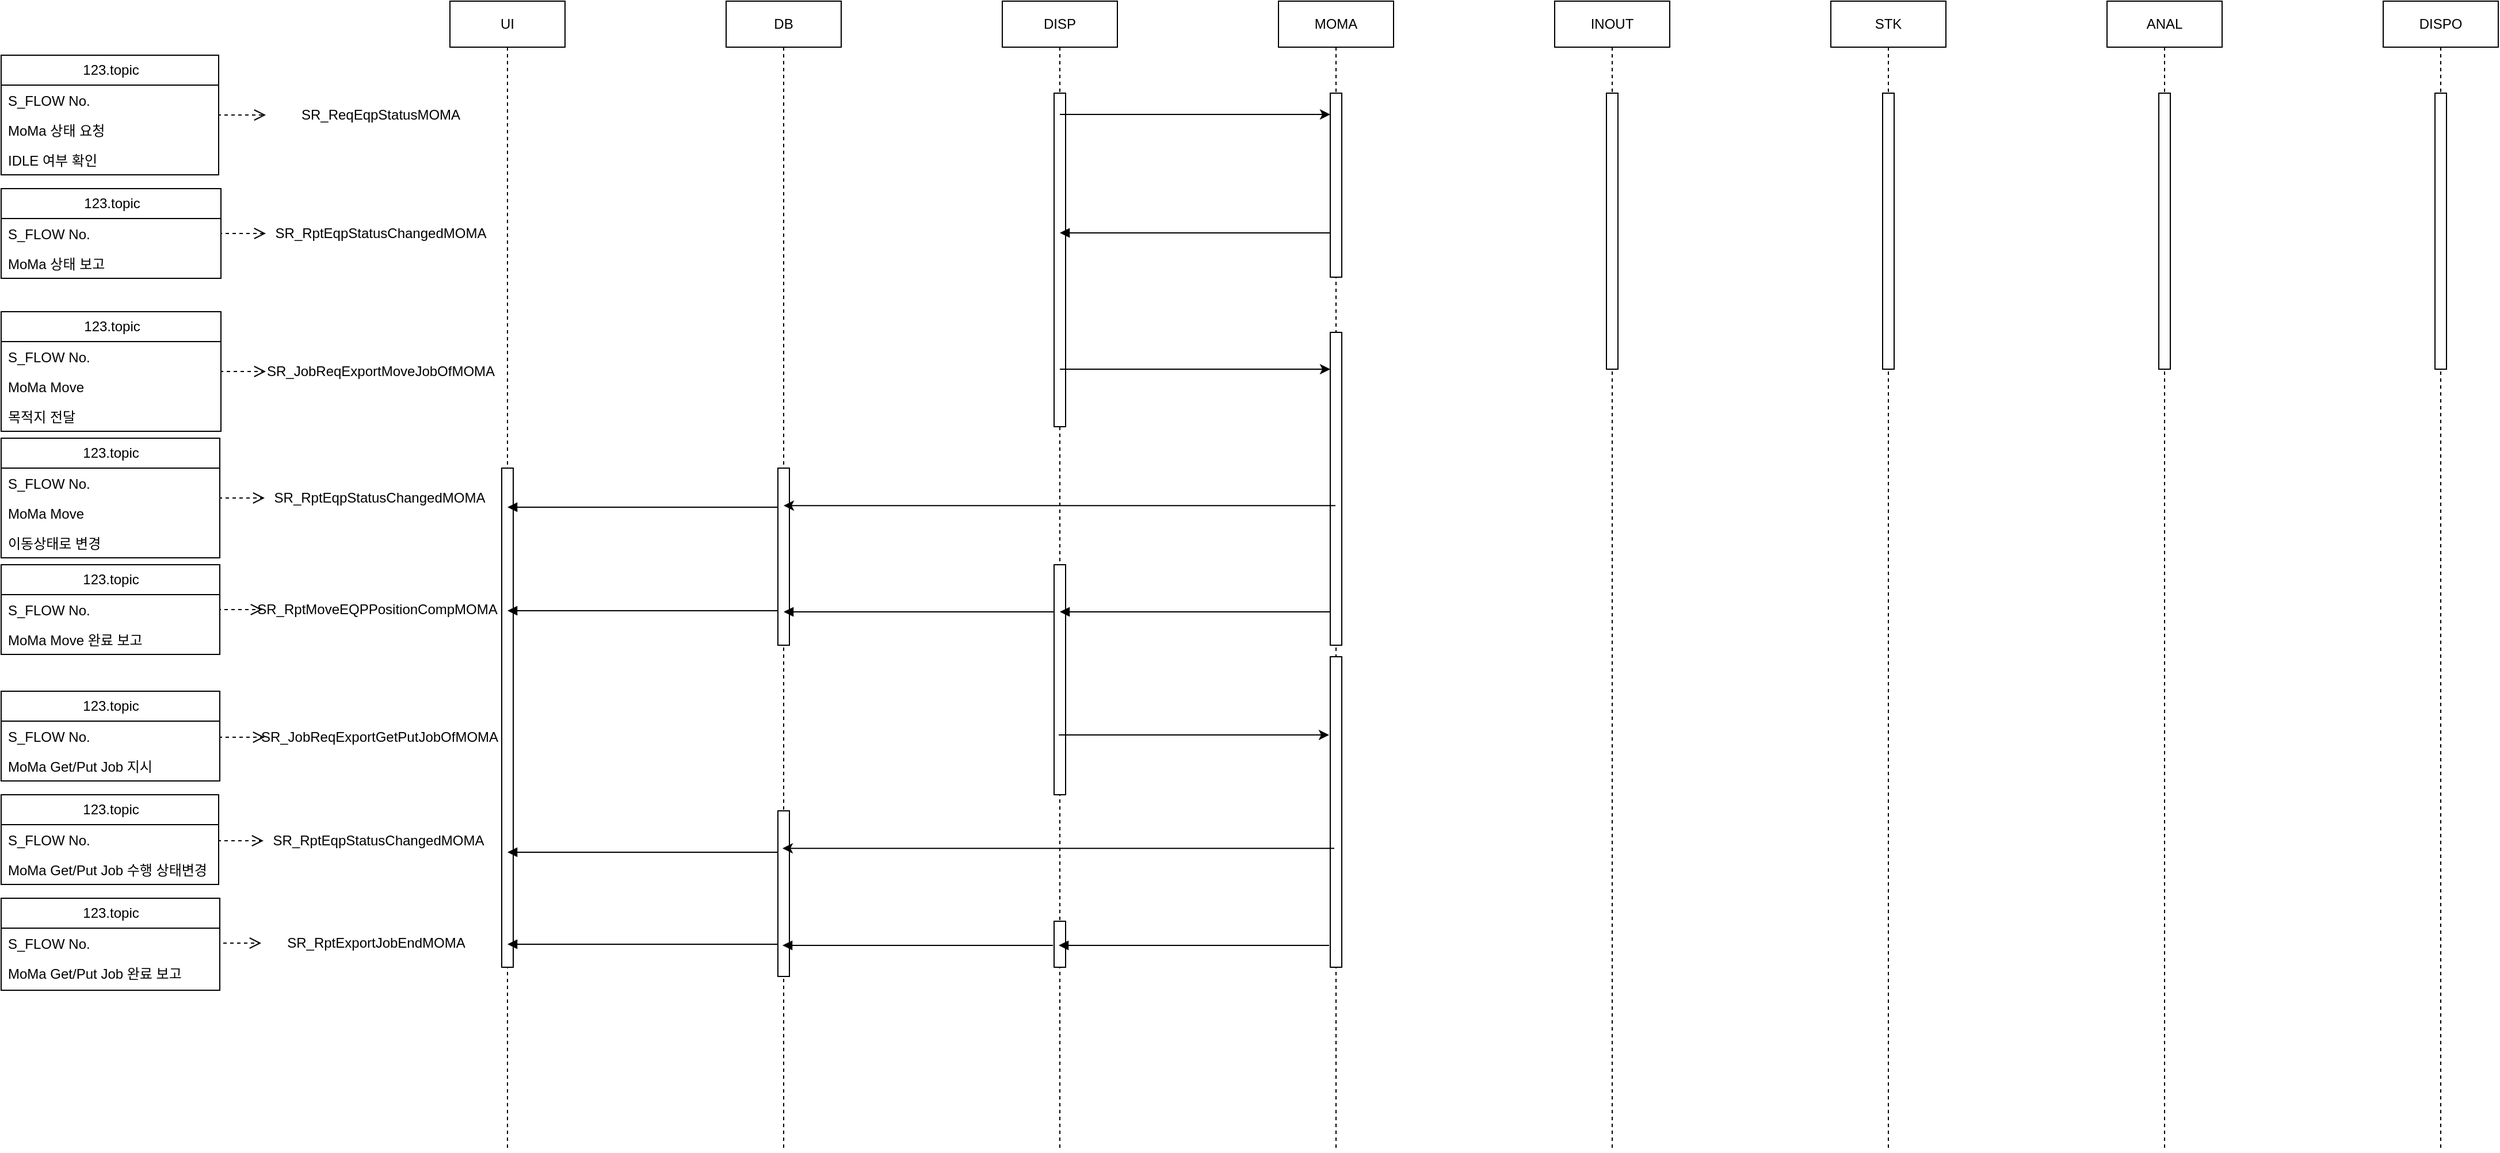 <mxfile version="24.7.5">
  <diagram name="Page-1" id="2YBvvXClWsGukQMizWep">
    <mxGraphModel dx="3326" dy="1707" grid="1" gridSize="10" guides="1" tooltips="1" connect="1" arrows="1" fold="1" page="1" pageScale="1" pageWidth="850" pageHeight="1100" math="0" shadow="0">
      <root>
        <mxCell id="0" />
        <mxCell id="1" parent="0" />
        <mxCell id="aM9ryv3xv72pqoxQDRHE-5" value="DISP" style="shape=umlLifeline;perimeter=lifelinePerimeter;whiteSpace=wrap;html=1;container=0;dropTarget=0;collapsible=0;recursiveResize=0;outlineConnect=0;portConstraint=eastwest;newEdgeStyle={&quot;edgeStyle&quot;:&quot;elbowEdgeStyle&quot;,&quot;elbow&quot;:&quot;vertical&quot;,&quot;curved&quot;:0,&quot;rounded&quot;:0};" parent="1" vertex="1">
          <mxGeometry x="480" y="40" width="100" height="1000" as="geometry" />
        </mxCell>
        <mxCell id="aM9ryv3xv72pqoxQDRHE-6" value="" style="html=1;points=[];perimeter=orthogonalPerimeter;outlineConnect=0;targetShapes=umlLifeline;portConstraint=eastwest;newEdgeStyle={&quot;edgeStyle&quot;:&quot;elbowEdgeStyle&quot;,&quot;elbow&quot;:&quot;vertical&quot;,&quot;curved&quot;:0,&quot;rounded&quot;:0};" parent="aM9ryv3xv72pqoxQDRHE-5" vertex="1">
          <mxGeometry x="45" y="80" width="10" height="290" as="geometry" />
        </mxCell>
        <mxCell id="ujF5hDONK4QvQOdoY59D-54" value="" style="html=1;points=[];perimeter=orthogonalPerimeter;outlineConnect=0;targetShapes=umlLifeline;portConstraint=eastwest;newEdgeStyle={&quot;edgeStyle&quot;:&quot;elbowEdgeStyle&quot;,&quot;elbow&quot;:&quot;vertical&quot;,&quot;curved&quot;:0,&quot;rounded&quot;:0};" vertex="1" parent="aM9ryv3xv72pqoxQDRHE-5">
          <mxGeometry x="45" y="490" width="10" height="200" as="geometry" />
        </mxCell>
        <mxCell id="ujF5hDONK4QvQOdoY59D-79" value="" style="html=1;points=[];perimeter=orthogonalPerimeter;outlineConnect=0;targetShapes=umlLifeline;portConstraint=eastwest;newEdgeStyle={&quot;edgeStyle&quot;:&quot;elbowEdgeStyle&quot;,&quot;elbow&quot;:&quot;vertical&quot;,&quot;curved&quot;:0,&quot;rounded&quot;:0};" vertex="1" parent="aM9ryv3xv72pqoxQDRHE-5">
          <mxGeometry x="45" y="800" width="10" height="40" as="geometry" />
        </mxCell>
        <mxCell id="aM9ryv3xv72pqoxQDRHE-9" value="" style="html=1;verticalAlign=bottom;endArrow=block;edgeStyle=elbowEdgeStyle;elbow=vertical;curved=0;rounded=0;" parent="1" edge="1">
          <mxGeometry relative="1" as="geometry">
            <mxPoint x="615" y="241.5" as="sourcePoint" />
            <Array as="points">
              <mxPoint x="765" y="241.5" />
              <mxPoint x="225" y="211.5" />
            </Array>
            <mxPoint x="530.0" y="241.5" as="targetPoint" />
          </mxGeometry>
        </mxCell>
        <mxCell id="aM9ryv3xv72pqoxQDRHE-10" value="" style="html=1;verticalAlign=bottom;endArrow=open;dashed=1;endSize=8;edgeStyle=elbowEdgeStyle;elbow=vertical;curved=0;rounded=0;exitX=1;exitY=0.5;exitDx=0;exitDy=0;entryX=0;entryY=0.5;entryDx=0;entryDy=0;" parent="1" source="waDdo1ReHaSD5onR8WHH-42" target="waDdo1ReHaSD5onR8WHH-10" edge="1">
          <mxGeometry relative="1" as="geometry">
            <mxPoint x="-193" y="139" as="targetPoint" />
            <Array as="points">
              <mxPoint x="-123" y="139" />
            </Array>
            <mxPoint x="32.0" y="450" as="sourcePoint" />
          </mxGeometry>
        </mxCell>
        <mxCell id="waDdo1ReHaSD5onR8WHH-10" value="SR_ReqEqpStatusMOMA" style="text;html=1;align=center;verticalAlign=middle;whiteSpace=wrap;rounded=0;" parent="1" vertex="1">
          <mxGeometry x="-160" y="124" width="200" height="30" as="geometry" />
        </mxCell>
        <mxCell id="waDdo1ReHaSD5onR8WHH-11" value="DB" style="shape=umlLifeline;perimeter=lifelinePerimeter;whiteSpace=wrap;html=1;container=0;dropTarget=0;collapsible=0;recursiveResize=0;outlineConnect=0;portConstraint=eastwest;newEdgeStyle={&quot;edgeStyle&quot;:&quot;elbowEdgeStyle&quot;,&quot;elbow&quot;:&quot;vertical&quot;,&quot;curved&quot;:0,&quot;rounded&quot;:0};" parent="1" vertex="1">
          <mxGeometry x="240" y="40" width="100" height="1000" as="geometry" />
        </mxCell>
        <mxCell id="waDdo1ReHaSD5onR8WHH-12" value="" style="html=1;points=[];perimeter=orthogonalPerimeter;outlineConnect=0;targetShapes=umlLifeline;portConstraint=eastwest;newEdgeStyle={&quot;edgeStyle&quot;:&quot;elbowEdgeStyle&quot;,&quot;elbow&quot;:&quot;vertical&quot;,&quot;curved&quot;:0,&quot;rounded&quot;:0};" parent="waDdo1ReHaSD5onR8WHH-11" vertex="1">
          <mxGeometry x="45" y="406" width="10" height="154" as="geometry" />
        </mxCell>
        <mxCell id="ujF5hDONK4QvQOdoY59D-56" value="" style="html=1;points=[];perimeter=orthogonalPerimeter;outlineConnect=0;targetShapes=umlLifeline;portConstraint=eastwest;newEdgeStyle={&quot;edgeStyle&quot;:&quot;elbowEdgeStyle&quot;,&quot;elbow&quot;:&quot;vertical&quot;,&quot;curved&quot;:0,&quot;rounded&quot;:0};" vertex="1" parent="waDdo1ReHaSD5onR8WHH-11">
          <mxGeometry x="45" y="704" width="10" height="144" as="geometry" />
        </mxCell>
        <mxCell id="waDdo1ReHaSD5onR8WHH-13" value="UI" style="shape=umlLifeline;perimeter=lifelinePerimeter;whiteSpace=wrap;html=1;container=0;dropTarget=0;collapsible=0;recursiveResize=0;outlineConnect=0;portConstraint=eastwest;newEdgeStyle={&quot;edgeStyle&quot;:&quot;elbowEdgeStyle&quot;,&quot;elbow&quot;:&quot;vertical&quot;,&quot;curved&quot;:0,&quot;rounded&quot;:0};" parent="1" vertex="1">
          <mxGeometry y="40" width="100" height="1000" as="geometry" />
        </mxCell>
        <mxCell id="waDdo1ReHaSD5onR8WHH-14" value="" style="html=1;points=[];perimeter=orthogonalPerimeter;outlineConnect=0;targetShapes=umlLifeline;portConstraint=eastwest;newEdgeStyle={&quot;edgeStyle&quot;:&quot;elbowEdgeStyle&quot;,&quot;elbow&quot;:&quot;vertical&quot;,&quot;curved&quot;:0,&quot;rounded&quot;:0};" parent="waDdo1ReHaSD5onR8WHH-13" vertex="1">
          <mxGeometry x="45" y="406" width="10" height="434" as="geometry" />
        </mxCell>
        <mxCell id="waDdo1ReHaSD5onR8WHH-15" value="MOMA" style="shape=umlLifeline;perimeter=lifelinePerimeter;whiteSpace=wrap;html=1;container=0;dropTarget=0;collapsible=0;recursiveResize=0;outlineConnect=0;portConstraint=eastwest;newEdgeStyle={&quot;edgeStyle&quot;:&quot;elbowEdgeStyle&quot;,&quot;elbow&quot;:&quot;vertical&quot;,&quot;curved&quot;:0,&quot;rounded&quot;:0};" parent="1" vertex="1">
          <mxGeometry x="720" y="40" width="100" height="1000" as="geometry" />
        </mxCell>
        <mxCell id="waDdo1ReHaSD5onR8WHH-16" value="" style="html=1;points=[];perimeter=orthogonalPerimeter;outlineConnect=0;targetShapes=umlLifeline;portConstraint=eastwest;newEdgeStyle={&quot;edgeStyle&quot;:&quot;elbowEdgeStyle&quot;,&quot;elbow&quot;:&quot;vertical&quot;,&quot;curved&quot;:0,&quot;rounded&quot;:0};" parent="waDdo1ReHaSD5onR8WHH-15" vertex="1">
          <mxGeometry x="45" y="80" width="10" height="160" as="geometry" />
        </mxCell>
        <mxCell id="ujF5hDONK4QvQOdoY59D-43" value="" style="html=1;points=[];perimeter=orthogonalPerimeter;outlineConnect=0;targetShapes=umlLifeline;portConstraint=eastwest;newEdgeStyle={&quot;edgeStyle&quot;:&quot;elbowEdgeStyle&quot;,&quot;elbow&quot;:&quot;vertical&quot;,&quot;curved&quot;:0,&quot;rounded&quot;:0};" vertex="1" parent="waDdo1ReHaSD5onR8WHH-15">
          <mxGeometry x="45" y="288" width="10" height="272" as="geometry" />
        </mxCell>
        <mxCell id="ujF5hDONK4QvQOdoY59D-55" value="" style="html=1;points=[];perimeter=orthogonalPerimeter;outlineConnect=0;targetShapes=umlLifeline;portConstraint=eastwest;newEdgeStyle={&quot;edgeStyle&quot;:&quot;elbowEdgeStyle&quot;,&quot;elbow&quot;:&quot;vertical&quot;,&quot;curved&quot;:0,&quot;rounded&quot;:0};" vertex="1" parent="waDdo1ReHaSD5onR8WHH-15">
          <mxGeometry x="45" y="570" width="10" height="270" as="geometry" />
        </mxCell>
        <mxCell id="waDdo1ReHaSD5onR8WHH-17" value="ANAL" style="shape=umlLifeline;perimeter=lifelinePerimeter;whiteSpace=wrap;html=1;container=0;dropTarget=0;collapsible=0;recursiveResize=0;outlineConnect=0;portConstraint=eastwest;newEdgeStyle={&quot;edgeStyle&quot;:&quot;elbowEdgeStyle&quot;,&quot;elbow&quot;:&quot;vertical&quot;,&quot;curved&quot;:0,&quot;rounded&quot;:0};" parent="1" vertex="1">
          <mxGeometry x="1440" y="40" width="100" height="1000" as="geometry" />
        </mxCell>
        <mxCell id="waDdo1ReHaSD5onR8WHH-18" value="" style="html=1;points=[];perimeter=orthogonalPerimeter;outlineConnect=0;targetShapes=umlLifeline;portConstraint=eastwest;newEdgeStyle={&quot;edgeStyle&quot;:&quot;elbowEdgeStyle&quot;,&quot;elbow&quot;:&quot;vertical&quot;,&quot;curved&quot;:0,&quot;rounded&quot;:0};" parent="waDdo1ReHaSD5onR8WHH-17" vertex="1">
          <mxGeometry x="45" y="80" width="10" height="240" as="geometry" />
        </mxCell>
        <mxCell id="waDdo1ReHaSD5onR8WHH-19" value="STK" style="shape=umlLifeline;perimeter=lifelinePerimeter;whiteSpace=wrap;html=1;container=0;dropTarget=0;collapsible=0;recursiveResize=0;outlineConnect=0;portConstraint=eastwest;newEdgeStyle={&quot;edgeStyle&quot;:&quot;elbowEdgeStyle&quot;,&quot;elbow&quot;:&quot;vertical&quot;,&quot;curved&quot;:0,&quot;rounded&quot;:0};" parent="1" vertex="1">
          <mxGeometry x="1200" y="40" width="100" height="1000" as="geometry" />
        </mxCell>
        <mxCell id="waDdo1ReHaSD5onR8WHH-20" value="" style="html=1;points=[];perimeter=orthogonalPerimeter;outlineConnect=0;targetShapes=umlLifeline;portConstraint=eastwest;newEdgeStyle={&quot;edgeStyle&quot;:&quot;elbowEdgeStyle&quot;,&quot;elbow&quot;:&quot;vertical&quot;,&quot;curved&quot;:0,&quot;rounded&quot;:0};" parent="waDdo1ReHaSD5onR8WHH-19" vertex="1">
          <mxGeometry x="45" y="80" width="10" height="240" as="geometry" />
        </mxCell>
        <mxCell id="waDdo1ReHaSD5onR8WHH-21" value="INOUT" style="shape=umlLifeline;perimeter=lifelinePerimeter;whiteSpace=wrap;html=1;container=0;dropTarget=0;collapsible=0;recursiveResize=0;outlineConnect=0;portConstraint=eastwest;newEdgeStyle={&quot;edgeStyle&quot;:&quot;elbowEdgeStyle&quot;,&quot;elbow&quot;:&quot;vertical&quot;,&quot;curved&quot;:0,&quot;rounded&quot;:0};" parent="1" vertex="1">
          <mxGeometry x="960" y="40" width="100" height="1000" as="geometry" />
        </mxCell>
        <mxCell id="waDdo1ReHaSD5onR8WHH-22" value="" style="html=1;points=[];perimeter=orthogonalPerimeter;outlineConnect=0;targetShapes=umlLifeline;portConstraint=eastwest;newEdgeStyle={&quot;edgeStyle&quot;:&quot;elbowEdgeStyle&quot;,&quot;elbow&quot;:&quot;vertical&quot;,&quot;curved&quot;:0,&quot;rounded&quot;:0};" parent="waDdo1ReHaSD5onR8WHH-21" vertex="1">
          <mxGeometry x="45" y="80" width="10" height="240" as="geometry" />
        </mxCell>
        <mxCell id="waDdo1ReHaSD5onR8WHH-40" value="123.topic" style="swimlane;fontStyle=0;childLayout=stackLayout;horizontal=1;startSize=26;fillColor=none;horizontalStack=0;resizeParent=1;resizeParentMax=0;resizeLast=0;collapsible=1;marginBottom=0;html=1;" parent="1" vertex="1">
          <mxGeometry x="-390" y="87" width="189" height="104" as="geometry">
            <mxRectangle x="-290" y="87" width="60" height="30" as="alternateBounds" />
          </mxGeometry>
        </mxCell>
        <mxCell id="waDdo1ReHaSD5onR8WHH-41" value="S_FLOW No." style="text;strokeColor=none;fillColor=none;align=left;verticalAlign=top;spacingLeft=4;spacingRight=4;overflow=hidden;rotatable=0;points=[[0,0.5],[1,0.5]];portConstraint=eastwest;whiteSpace=wrap;html=1;" parent="waDdo1ReHaSD5onR8WHH-40" vertex="1">
          <mxGeometry y="26" width="189" height="26" as="geometry" />
        </mxCell>
        <mxCell id="waDdo1ReHaSD5onR8WHH-42" value="MoMa 상태 요청" style="text;strokeColor=none;fillColor=none;align=left;verticalAlign=top;spacingLeft=4;spacingRight=4;overflow=hidden;rotatable=0;points=[[0,0.5],[1,0.5]];portConstraint=eastwest;whiteSpace=wrap;html=1;" parent="waDdo1ReHaSD5onR8WHH-40" vertex="1">
          <mxGeometry y="52" width="189" height="26" as="geometry" />
        </mxCell>
        <mxCell id="waDdo1ReHaSD5onR8WHH-43" value="IDLE 여부 확인" style="text;strokeColor=none;fillColor=none;align=left;verticalAlign=top;spacingLeft=4;spacingRight=4;overflow=hidden;rotatable=0;points=[[0,0.5],[1,0.5]];portConstraint=eastwest;whiteSpace=wrap;html=1;" parent="waDdo1ReHaSD5onR8WHH-40" vertex="1">
          <mxGeometry y="78" width="189" height="26" as="geometry" />
        </mxCell>
        <mxCell id="waDdo1ReHaSD5onR8WHH-44" value="DISPO" style="shape=umlLifeline;perimeter=lifelinePerimeter;whiteSpace=wrap;html=1;container=0;dropTarget=0;collapsible=0;recursiveResize=0;outlineConnect=0;portConstraint=eastwest;newEdgeStyle={&quot;edgeStyle&quot;:&quot;elbowEdgeStyle&quot;,&quot;elbow&quot;:&quot;vertical&quot;,&quot;curved&quot;:0,&quot;rounded&quot;:0};" parent="1" vertex="1">
          <mxGeometry x="1680" y="40" width="100" height="1000" as="geometry" />
        </mxCell>
        <mxCell id="waDdo1ReHaSD5onR8WHH-45" value="" style="html=1;points=[];perimeter=orthogonalPerimeter;outlineConnect=0;targetShapes=umlLifeline;portConstraint=eastwest;newEdgeStyle={&quot;edgeStyle&quot;:&quot;elbowEdgeStyle&quot;,&quot;elbow&quot;:&quot;vertical&quot;,&quot;curved&quot;:0,&quot;rounded&quot;:0};" parent="waDdo1ReHaSD5onR8WHH-44" vertex="1">
          <mxGeometry x="45" y="80" width="10" height="240" as="geometry" />
        </mxCell>
        <mxCell id="ujF5hDONK4QvQOdoY59D-1" value="" style="endArrow=classic;html=1;rounded=0;" edge="1" parent="1">
          <mxGeometry width="50" height="50" relative="1" as="geometry">
            <mxPoint x="530" y="138.5" as="sourcePoint" />
            <mxPoint x="765" y="138.5" as="targetPoint" />
          </mxGeometry>
        </mxCell>
        <mxCell id="ujF5hDONK4QvQOdoY59D-4" value="" style="html=1;verticalAlign=bottom;endArrow=open;dashed=1;endSize=8;edgeStyle=elbowEdgeStyle;elbow=vertical;curved=0;rounded=0;exitX=1;exitY=0.5;exitDx=0;exitDy=0;entryX=0;entryY=0.5;entryDx=0;entryDy=0;" edge="1" source="ujF5hDONK4QvQOdoY59D-8" target="ujF5hDONK4QvQOdoY59D-5" parent="1">
          <mxGeometry relative="1" as="geometry">
            <mxPoint x="242" y="553" as="targetPoint" />
            <Array as="points">
              <mxPoint x="-78" y="242" />
            </Array>
            <mxPoint x="77.0" y="553" as="sourcePoint" />
          </mxGeometry>
        </mxCell>
        <mxCell id="ujF5hDONK4QvQOdoY59D-5" value="SR_RptEqpStatusChangedMOMA" style="text;html=1;align=center;verticalAlign=middle;whiteSpace=wrap;rounded=0;" vertex="1" parent="1">
          <mxGeometry x="-160" y="227" width="200" height="30" as="geometry" />
        </mxCell>
        <mxCell id="ujF5hDONK4QvQOdoY59D-6" value="123.topic" style="swimlane;fontStyle=0;childLayout=stackLayout;horizontal=1;startSize=26;fillColor=none;horizontalStack=0;resizeParent=1;resizeParentMax=0;resizeLast=0;collapsible=1;marginBottom=0;html=1;" vertex="1" parent="1">
          <mxGeometry x="-390" y="203" width="191" height="78" as="geometry">
            <mxRectangle x="-290" y="87" width="60" height="30" as="alternateBounds" />
          </mxGeometry>
        </mxCell>
        <mxCell id="ujF5hDONK4QvQOdoY59D-7" value="S_FLOW No." style="text;strokeColor=none;fillColor=none;align=left;verticalAlign=top;spacingLeft=4;spacingRight=4;overflow=hidden;rotatable=0;points=[[0,0.5],[1,0.5]];portConstraint=eastwest;whiteSpace=wrap;html=1;" vertex="1" parent="ujF5hDONK4QvQOdoY59D-6">
          <mxGeometry y="26" width="191" height="26" as="geometry" />
        </mxCell>
        <mxCell id="ujF5hDONK4QvQOdoY59D-8" value="MoMa 상태 보고" style="text;strokeColor=none;fillColor=none;align=left;verticalAlign=top;spacingLeft=4;spacingRight=4;overflow=hidden;rotatable=0;points=[[0,0.5],[1,0.5]];portConstraint=eastwest;whiteSpace=wrap;html=1;" vertex="1" parent="ujF5hDONK4QvQOdoY59D-6">
          <mxGeometry y="52" width="191" height="26" as="geometry" />
        </mxCell>
        <mxCell id="ujF5hDONK4QvQOdoY59D-30" value="" style="html=1;verticalAlign=bottom;endArrow=open;dashed=1;endSize=8;edgeStyle=elbowEdgeStyle;elbow=vertical;curved=0;rounded=0;exitX=1;exitY=0.5;exitDx=0;exitDy=0;entryX=0;entryY=0.5;entryDx=0;entryDy=0;" edge="1" source="ujF5hDONK4QvQOdoY59D-34" target="ujF5hDONK4QvQOdoY59D-31" parent="1">
          <mxGeometry relative="1" as="geometry">
            <mxPoint x="-191" y="362" as="targetPoint" />
            <Array as="points">
              <mxPoint x="-121" y="362" />
            </Array>
            <mxPoint x="34.0" y="673" as="sourcePoint" />
          </mxGeometry>
        </mxCell>
        <mxCell id="ujF5hDONK4QvQOdoY59D-31" value="SR_JobReqExportMoveJobOfMOMA" style="text;html=1;align=center;verticalAlign=middle;whiteSpace=wrap;rounded=0;" vertex="1" parent="1">
          <mxGeometry x="-160" y="347" width="200" height="30" as="geometry" />
        </mxCell>
        <mxCell id="ujF5hDONK4QvQOdoY59D-32" value="123.topic" style="swimlane;fontStyle=0;childLayout=stackLayout;horizontal=1;startSize=26;fillColor=none;horizontalStack=0;resizeParent=1;resizeParentMax=0;resizeLast=0;collapsible=1;marginBottom=0;html=1;" vertex="1" parent="1">
          <mxGeometry x="-390" y="310" width="191" height="104" as="geometry">
            <mxRectangle x="-290" y="87" width="60" height="30" as="alternateBounds" />
          </mxGeometry>
        </mxCell>
        <mxCell id="ujF5hDONK4QvQOdoY59D-33" value="S_FLOW No." style="text;strokeColor=none;fillColor=none;align=left;verticalAlign=top;spacingLeft=4;spacingRight=4;overflow=hidden;rotatable=0;points=[[0,0.5],[1,0.5]];portConstraint=eastwest;whiteSpace=wrap;html=1;" vertex="1" parent="ujF5hDONK4QvQOdoY59D-32">
          <mxGeometry y="26" width="191" height="26" as="geometry" />
        </mxCell>
        <mxCell id="ujF5hDONK4QvQOdoY59D-34" value="MoMa Move" style="text;strokeColor=none;fillColor=none;align=left;verticalAlign=top;spacingLeft=4;spacingRight=4;overflow=hidden;rotatable=0;points=[[0,0.5],[1,0.5]];portConstraint=eastwest;whiteSpace=wrap;html=1;" vertex="1" parent="ujF5hDONK4QvQOdoY59D-32">
          <mxGeometry y="52" width="191" height="26" as="geometry" />
        </mxCell>
        <mxCell id="ujF5hDONK4QvQOdoY59D-35" value="목적지 전달" style="text;strokeColor=none;fillColor=none;align=left;verticalAlign=top;spacingLeft=4;spacingRight=4;overflow=hidden;rotatable=0;points=[[0,0.5],[1,0.5]];portConstraint=eastwest;whiteSpace=wrap;html=1;" vertex="1" parent="ujF5hDONK4QvQOdoY59D-32">
          <mxGeometry y="78" width="191" height="26" as="geometry" />
        </mxCell>
        <mxCell id="ujF5hDONK4QvQOdoY59D-36" value="" style="html=1;verticalAlign=bottom;endArrow=open;dashed=1;endSize=8;edgeStyle=elbowEdgeStyle;elbow=vertical;curved=0;rounded=0;exitX=1;exitY=0.5;exitDx=0;exitDy=0;entryX=0;entryY=0.5;entryDx=0;entryDy=0;" edge="1" source="ujF5hDONK4QvQOdoY59D-40" target="ujF5hDONK4QvQOdoY59D-37" parent="1">
          <mxGeometry relative="1" as="geometry">
            <mxPoint x="241" y="880" as="targetPoint" />
            <Array as="points">
              <mxPoint x="-79" y="569" />
            </Array>
            <mxPoint x="76.0" y="880" as="sourcePoint" />
          </mxGeometry>
        </mxCell>
        <mxCell id="ujF5hDONK4QvQOdoY59D-37" value="SR_RptMoveEQPPositionCompMOMA" style="text;html=1;align=center;verticalAlign=middle;whiteSpace=wrap;rounded=0;" vertex="1" parent="1">
          <mxGeometry x="-163" y="554" width="200" height="30" as="geometry" />
        </mxCell>
        <mxCell id="ujF5hDONK4QvQOdoY59D-38" value="123.topic" style="swimlane;fontStyle=0;childLayout=stackLayout;horizontal=1;startSize=26;fillColor=none;horizontalStack=0;resizeParent=1;resizeParentMax=0;resizeLast=0;collapsible=1;marginBottom=0;html=1;" vertex="1" parent="1">
          <mxGeometry x="-390" y="530" width="190" height="78" as="geometry">
            <mxRectangle x="-290" y="87" width="60" height="30" as="alternateBounds" />
          </mxGeometry>
        </mxCell>
        <mxCell id="ujF5hDONK4QvQOdoY59D-39" value="S_FLOW No." style="text;strokeColor=none;fillColor=none;align=left;verticalAlign=top;spacingLeft=4;spacingRight=4;overflow=hidden;rotatable=0;points=[[0,0.5],[1,0.5]];portConstraint=eastwest;whiteSpace=wrap;html=1;" vertex="1" parent="ujF5hDONK4QvQOdoY59D-38">
          <mxGeometry y="26" width="190" height="26" as="geometry" />
        </mxCell>
        <mxCell id="ujF5hDONK4QvQOdoY59D-40" value="MoMa Move 완료 보고" style="text;strokeColor=none;fillColor=none;align=left;verticalAlign=top;spacingLeft=4;spacingRight=4;overflow=hidden;rotatable=0;points=[[0,0.5],[1,0.5]];portConstraint=eastwest;whiteSpace=wrap;html=1;" vertex="1" parent="ujF5hDONK4QvQOdoY59D-38">
          <mxGeometry y="52" width="190" height="26" as="geometry" />
        </mxCell>
        <mxCell id="ujF5hDONK4QvQOdoY59D-44" value="" style="html=1;verticalAlign=bottom;endArrow=block;edgeStyle=elbowEdgeStyle;elbow=vertical;curved=0;rounded=0;" edge="1" parent="1">
          <mxGeometry relative="1" as="geometry">
            <mxPoint x="615" y="571" as="sourcePoint" />
            <Array as="points">
              <mxPoint x="765" y="571" />
              <mxPoint x="225" y="541" />
            </Array>
            <mxPoint x="530.0" y="571" as="targetPoint" />
          </mxGeometry>
        </mxCell>
        <mxCell id="ujF5hDONK4QvQOdoY59D-45" value="" style="endArrow=classic;html=1;rounded=0;" edge="1" parent="1">
          <mxGeometry width="50" height="50" relative="1" as="geometry">
            <mxPoint x="530" y="360" as="sourcePoint" />
            <mxPoint x="765" y="360" as="targetPoint" />
          </mxGeometry>
        </mxCell>
        <mxCell id="ujF5hDONK4QvQOdoY59D-46" value="" style="html=1;verticalAlign=bottom;endArrow=block;edgeStyle=elbowEdgeStyle;elbow=vertical;curved=0;rounded=0;" edge="1" parent="1">
          <mxGeometry relative="1" as="geometry">
            <mxPoint x="375" y="571" as="sourcePoint" />
            <Array as="points">
              <mxPoint x="525" y="571" />
              <mxPoint x="-15" y="541" />
            </Array>
            <mxPoint x="290.0" y="571" as="targetPoint" />
          </mxGeometry>
        </mxCell>
        <mxCell id="ujF5hDONK4QvQOdoY59D-47" value="" style="endArrow=classic;html=1;rounded=0;" edge="1" parent="1">
          <mxGeometry width="50" height="50" relative="1" as="geometry">
            <mxPoint x="769.5" y="478.57" as="sourcePoint" />
            <mxPoint x="290" y="478.57" as="targetPoint" />
          </mxGeometry>
        </mxCell>
        <mxCell id="ujF5hDONK4QvQOdoY59D-48" value="" style="html=1;verticalAlign=bottom;endArrow=open;dashed=1;endSize=8;edgeStyle=elbowEdgeStyle;elbow=vertical;curved=0;rounded=0;exitX=1;exitY=0.5;exitDx=0;exitDy=0;entryX=0;entryY=0.5;entryDx=0;entryDy=0;" edge="1" source="ujF5hDONK4QvQOdoY59D-52" target="ujF5hDONK4QvQOdoY59D-49" parent="1">
          <mxGeometry relative="1" as="geometry">
            <mxPoint x="-192" y="472" as="targetPoint" />
            <Array as="points">
              <mxPoint x="-122" y="472" />
            </Array>
            <mxPoint x="33.0" y="783" as="sourcePoint" />
          </mxGeometry>
        </mxCell>
        <mxCell id="ujF5hDONK4QvQOdoY59D-49" value="SR_RptEqpStatusChangedMOMA" style="text;html=1;align=center;verticalAlign=middle;whiteSpace=wrap;rounded=0;" vertex="1" parent="1">
          <mxGeometry x="-161" y="457" width="200" height="30" as="geometry" />
        </mxCell>
        <mxCell id="ujF5hDONK4QvQOdoY59D-50" value="123.topic" style="swimlane;fontStyle=0;childLayout=stackLayout;horizontal=1;startSize=26;fillColor=none;horizontalStack=0;resizeParent=1;resizeParentMax=0;resizeLast=0;collapsible=1;marginBottom=0;html=1;" vertex="1" parent="1">
          <mxGeometry x="-390" y="420" width="190" height="104" as="geometry">
            <mxRectangle x="-290" y="87" width="60" height="30" as="alternateBounds" />
          </mxGeometry>
        </mxCell>
        <mxCell id="ujF5hDONK4QvQOdoY59D-51" value="S_FLOW No." style="text;strokeColor=none;fillColor=none;align=left;verticalAlign=top;spacingLeft=4;spacingRight=4;overflow=hidden;rotatable=0;points=[[0,0.5],[1,0.5]];portConstraint=eastwest;whiteSpace=wrap;html=1;" vertex="1" parent="ujF5hDONK4QvQOdoY59D-50">
          <mxGeometry y="26" width="190" height="26" as="geometry" />
        </mxCell>
        <mxCell id="ujF5hDONK4QvQOdoY59D-52" value="MoMa Move" style="text;strokeColor=none;fillColor=none;align=left;verticalAlign=top;spacingLeft=4;spacingRight=4;overflow=hidden;rotatable=0;points=[[0,0.5],[1,0.5]];portConstraint=eastwest;whiteSpace=wrap;html=1;" vertex="1" parent="ujF5hDONK4QvQOdoY59D-50">
          <mxGeometry y="52" width="190" height="26" as="geometry" />
        </mxCell>
        <mxCell id="ujF5hDONK4QvQOdoY59D-53" value="이동상태로 변경" style="text;strokeColor=none;fillColor=none;align=left;verticalAlign=top;spacingLeft=4;spacingRight=4;overflow=hidden;rotatable=0;points=[[0,0.5],[1,0.5]];portConstraint=eastwest;whiteSpace=wrap;html=1;" vertex="1" parent="ujF5hDONK4QvQOdoY59D-50">
          <mxGeometry y="78" width="190" height="26" as="geometry" />
        </mxCell>
        <mxCell id="ujF5hDONK4QvQOdoY59D-58" value="" style="html=1;verticalAlign=bottom;endArrow=open;dashed=1;endSize=8;edgeStyle=elbowEdgeStyle;elbow=vertical;curved=0;rounded=0;exitX=1;exitY=0.5;exitDx=0;exitDy=0;entryX=0;entryY=0.5;entryDx=0;entryDy=0;" edge="1" source="ujF5hDONK4QvQOdoY59D-62" target="ujF5hDONK4QvQOdoY59D-59" parent="1">
          <mxGeometry relative="1" as="geometry">
            <mxPoint x="-192" y="680" as="targetPoint" />
            <Array as="points">
              <mxPoint x="-122" y="680" />
            </Array>
            <mxPoint x="33.0" y="991" as="sourcePoint" />
          </mxGeometry>
        </mxCell>
        <mxCell id="ujF5hDONK4QvQOdoY59D-59" value="SR_JobReqExportGetPutJobOfMOMA" style="text;html=1;align=center;verticalAlign=middle;whiteSpace=wrap;rounded=0;" vertex="1" parent="1">
          <mxGeometry x="-161" y="665" width="200" height="30" as="geometry" />
        </mxCell>
        <mxCell id="ujF5hDONK4QvQOdoY59D-60" value="123.topic" style="swimlane;fontStyle=0;childLayout=stackLayout;horizontal=1;startSize=26;fillColor=none;horizontalStack=0;resizeParent=1;resizeParentMax=0;resizeLast=0;collapsible=1;marginBottom=0;html=1;" vertex="1" parent="1">
          <mxGeometry x="-390" y="640" width="190" height="78" as="geometry">
            <mxRectangle x="-290" y="87" width="60" height="30" as="alternateBounds" />
          </mxGeometry>
        </mxCell>
        <mxCell id="ujF5hDONK4QvQOdoY59D-61" value="S_FLOW No." style="text;strokeColor=none;fillColor=none;align=left;verticalAlign=top;spacingLeft=4;spacingRight=4;overflow=hidden;rotatable=0;points=[[0,0.5],[1,0.5]];portConstraint=eastwest;whiteSpace=wrap;html=1;" vertex="1" parent="ujF5hDONK4QvQOdoY59D-60">
          <mxGeometry y="26" width="190" height="26" as="geometry" />
        </mxCell>
        <mxCell id="ujF5hDONK4QvQOdoY59D-62" value="MoMa Get/Put Job 지시" style="text;strokeColor=none;fillColor=none;align=left;verticalAlign=top;spacingLeft=4;spacingRight=4;overflow=hidden;rotatable=0;points=[[0,0.5],[1,0.5]];portConstraint=eastwest;whiteSpace=wrap;html=1;" vertex="1" parent="ujF5hDONK4QvQOdoY59D-60">
          <mxGeometry y="52" width="190" height="26" as="geometry" />
        </mxCell>
        <mxCell id="ujF5hDONK4QvQOdoY59D-64" value="" style="html=1;verticalAlign=bottom;endArrow=open;dashed=1;endSize=8;edgeStyle=elbowEdgeStyle;elbow=vertical;curved=0;rounded=0;exitX=1;exitY=0.5;exitDx=0;exitDy=0;entryX=0;entryY=0.5;entryDx=0;entryDy=0;" edge="1" source="ujF5hDONK4QvQOdoY59D-68" target="ujF5hDONK4QvQOdoY59D-65" parent="1">
          <mxGeometry relative="1" as="geometry">
            <mxPoint x="240" y="1170" as="targetPoint" />
            <Array as="points">
              <mxPoint x="-80" y="859" />
            </Array>
            <mxPoint x="75.0" y="1170" as="sourcePoint" />
          </mxGeometry>
        </mxCell>
        <mxCell id="ujF5hDONK4QvQOdoY59D-65" value="SR_RptExportJobEndMOMA" style="text;html=1;align=center;verticalAlign=middle;whiteSpace=wrap;rounded=0;" vertex="1" parent="1">
          <mxGeometry x="-164" y="844" width="200" height="30" as="geometry" />
        </mxCell>
        <mxCell id="ujF5hDONK4QvQOdoY59D-66" value="123.topic" style="swimlane;fontStyle=0;childLayout=stackLayout;horizontal=1;startSize=26;fillColor=none;horizontalStack=0;resizeParent=1;resizeParentMax=0;resizeLast=0;collapsible=1;marginBottom=0;html=1;" vertex="1" parent="1">
          <mxGeometry x="-390" y="820" width="190" height="80" as="geometry">
            <mxRectangle x="-290" y="87" width="60" height="30" as="alternateBounds" />
          </mxGeometry>
        </mxCell>
        <mxCell id="ujF5hDONK4QvQOdoY59D-67" value="S_FLOW No." style="text;strokeColor=none;fillColor=none;align=left;verticalAlign=top;spacingLeft=4;spacingRight=4;overflow=hidden;rotatable=0;points=[[0,0.5],[1,0.5]];portConstraint=eastwest;whiteSpace=wrap;html=1;" vertex="1" parent="ujF5hDONK4QvQOdoY59D-66">
          <mxGeometry y="26" width="190" height="26" as="geometry" />
        </mxCell>
        <mxCell id="ujF5hDONK4QvQOdoY59D-68" value="MoMa Get/Put Job 완료 보고" style="text;strokeColor=none;fillColor=none;align=left;verticalAlign=top;spacingLeft=4;spacingRight=4;overflow=hidden;rotatable=0;points=[[0,0.5],[1,0.5]];portConstraint=eastwest;whiteSpace=wrap;html=1;" vertex="1" parent="ujF5hDONK4QvQOdoY59D-66">
          <mxGeometry y="52" width="190" height="28" as="geometry" />
        </mxCell>
        <mxCell id="ujF5hDONK4QvQOdoY59D-69" value="" style="html=1;verticalAlign=bottom;endArrow=block;edgeStyle=elbowEdgeStyle;elbow=vertical;curved=0;rounded=0;" edge="1" parent="1">
          <mxGeometry relative="1" as="geometry">
            <mxPoint x="614" y="861" as="sourcePoint" />
            <Array as="points">
              <mxPoint x="764" y="861" />
              <mxPoint x="224" y="831" />
            </Array>
            <mxPoint x="529.0" y="861" as="targetPoint" />
          </mxGeometry>
        </mxCell>
        <mxCell id="ujF5hDONK4QvQOdoY59D-70" value="" style="endArrow=classic;html=1;rounded=0;" edge="1" parent="1">
          <mxGeometry width="50" height="50" relative="1" as="geometry">
            <mxPoint x="529" y="678" as="sourcePoint" />
            <mxPoint x="764" y="678" as="targetPoint" />
          </mxGeometry>
        </mxCell>
        <mxCell id="ujF5hDONK4QvQOdoY59D-71" value="" style="html=1;verticalAlign=bottom;endArrow=block;edgeStyle=elbowEdgeStyle;elbow=vertical;curved=0;rounded=0;" edge="1" parent="1">
          <mxGeometry relative="1" as="geometry">
            <mxPoint x="374" y="861" as="sourcePoint" />
            <Array as="points">
              <mxPoint x="524" y="861" />
              <mxPoint x="-16" y="831" />
            </Array>
            <mxPoint x="289.0" y="861" as="targetPoint" />
          </mxGeometry>
        </mxCell>
        <mxCell id="ujF5hDONK4QvQOdoY59D-72" value="" style="endArrow=classic;html=1;rounded=0;" edge="1" parent="1">
          <mxGeometry width="50" height="50" relative="1" as="geometry">
            <mxPoint x="768.5" y="776.57" as="sourcePoint" />
            <mxPoint x="289" y="776.57" as="targetPoint" />
          </mxGeometry>
        </mxCell>
        <mxCell id="ujF5hDONK4QvQOdoY59D-73" value="" style="html=1;verticalAlign=bottom;endArrow=open;dashed=1;endSize=8;edgeStyle=elbowEdgeStyle;elbow=vertical;curved=0;rounded=0;exitX=1;exitY=0.5;exitDx=0;exitDy=0;entryX=0;entryY=0.5;entryDx=0;entryDy=0;" edge="1" source="ujF5hDONK4QvQOdoY59D-77" target="ujF5hDONK4QvQOdoY59D-74" parent="1">
          <mxGeometry relative="1" as="geometry">
            <mxPoint x="-193" y="770" as="targetPoint" />
            <Array as="points">
              <mxPoint x="-123" y="770" />
            </Array>
            <mxPoint x="32.0" y="1081" as="sourcePoint" />
          </mxGeometry>
        </mxCell>
        <mxCell id="ujF5hDONK4QvQOdoY59D-74" value="SR_RptEqpStatusChangedMOMA" style="text;html=1;align=center;verticalAlign=middle;whiteSpace=wrap;rounded=0;" vertex="1" parent="1">
          <mxGeometry x="-162" y="755" width="200" height="30" as="geometry" />
        </mxCell>
        <mxCell id="ujF5hDONK4QvQOdoY59D-75" value="123.topic" style="swimlane;fontStyle=0;childLayout=stackLayout;horizontal=1;startSize=26;fillColor=none;horizontalStack=0;resizeParent=1;resizeParentMax=0;resizeLast=0;collapsible=1;marginBottom=0;html=1;" vertex="1" parent="1">
          <mxGeometry x="-390" y="730" width="189" height="78" as="geometry">
            <mxRectangle x="-290" y="87" width="60" height="30" as="alternateBounds" />
          </mxGeometry>
        </mxCell>
        <mxCell id="ujF5hDONK4QvQOdoY59D-76" value="S_FLOW No." style="text;strokeColor=none;fillColor=none;align=left;verticalAlign=top;spacingLeft=4;spacingRight=4;overflow=hidden;rotatable=0;points=[[0,0.5],[1,0.5]];portConstraint=eastwest;whiteSpace=wrap;html=1;" vertex="1" parent="ujF5hDONK4QvQOdoY59D-75">
          <mxGeometry y="26" width="189" height="26" as="geometry" />
        </mxCell>
        <mxCell id="ujF5hDONK4QvQOdoY59D-77" value="MoMa Get/Put Job 수행&amp;nbsp;&lt;span style=&quot;background-color: initial;&quot;&gt;상태변경&lt;/span&gt;" style="text;strokeColor=none;fillColor=none;align=left;verticalAlign=top;spacingLeft=4;spacingRight=4;overflow=hidden;rotatable=0;points=[[0,0.5],[1,0.5]];portConstraint=eastwest;whiteSpace=wrap;html=1;" vertex="1" parent="ujF5hDONK4QvQOdoY59D-75">
          <mxGeometry y="52" width="189" height="26" as="geometry" />
        </mxCell>
        <mxCell id="ujF5hDONK4QvQOdoY59D-81" value="" style="html=1;verticalAlign=bottom;endArrow=block;edgeStyle=elbowEdgeStyle;elbow=vertical;curved=0;rounded=0;" edge="1" parent="1">
          <mxGeometry relative="1" as="geometry">
            <mxPoint x="135" y="480" as="sourcePoint" />
            <Array as="points">
              <mxPoint x="285" y="480" />
              <mxPoint x="-255" y="450" />
            </Array>
            <mxPoint x="50.0" y="480" as="targetPoint" />
          </mxGeometry>
        </mxCell>
        <mxCell id="ujF5hDONK4QvQOdoY59D-82" value="" style="html=1;verticalAlign=bottom;endArrow=block;edgeStyle=elbowEdgeStyle;elbow=vertical;curved=0;rounded=0;" edge="1" parent="1">
          <mxGeometry relative="1" as="geometry">
            <mxPoint x="135" y="570" as="sourcePoint" />
            <Array as="points">
              <mxPoint x="285" y="570" />
              <mxPoint x="-255" y="540" />
            </Array>
            <mxPoint x="50.0" y="570" as="targetPoint" />
          </mxGeometry>
        </mxCell>
        <mxCell id="ujF5hDONK4QvQOdoY59D-83" value="" style="html=1;verticalAlign=bottom;endArrow=block;edgeStyle=elbowEdgeStyle;elbow=vertical;curved=0;rounded=0;" edge="1" parent="1">
          <mxGeometry relative="1" as="geometry">
            <mxPoint x="135" y="780" as="sourcePoint" />
            <Array as="points">
              <mxPoint x="285" y="780" />
              <mxPoint x="-255" y="750" />
            </Array>
            <mxPoint x="50.0" y="780" as="targetPoint" />
          </mxGeometry>
        </mxCell>
        <mxCell id="ujF5hDONK4QvQOdoY59D-84" value="" style="html=1;verticalAlign=bottom;endArrow=block;edgeStyle=elbowEdgeStyle;elbow=vertical;curved=0;rounded=0;" edge="1" parent="1">
          <mxGeometry relative="1" as="geometry">
            <mxPoint x="135" y="860" as="sourcePoint" />
            <Array as="points">
              <mxPoint x="285" y="860" />
              <mxPoint x="-255" y="830" />
            </Array>
            <mxPoint x="50.0" y="860" as="targetPoint" />
          </mxGeometry>
        </mxCell>
      </root>
    </mxGraphModel>
  </diagram>
</mxfile>
